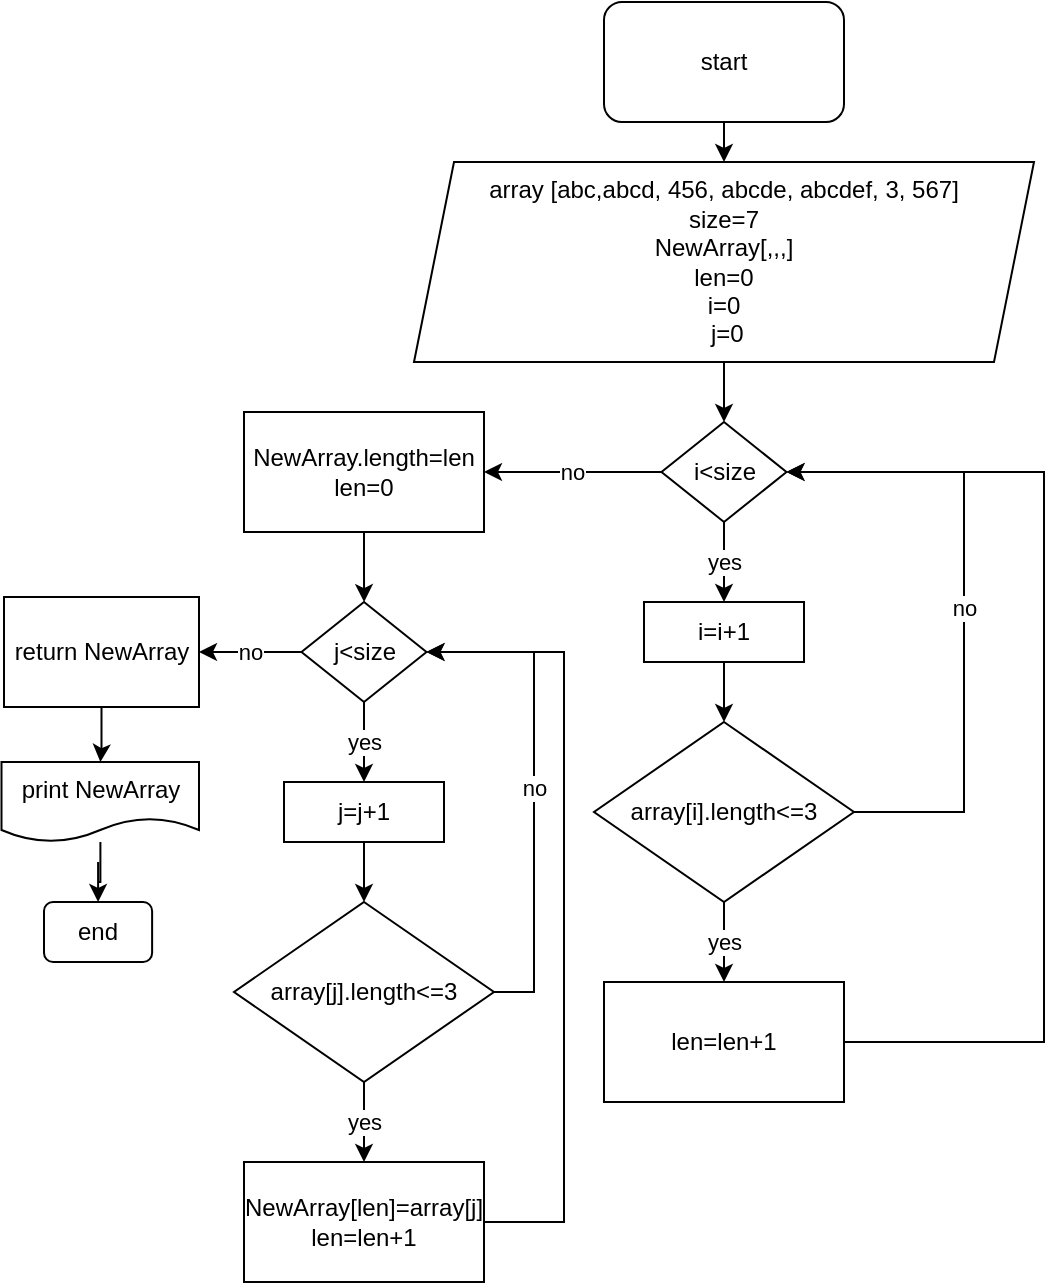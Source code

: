 <mxfile version="20.8.23" type="device"><diagram name="Страница 1" id="wkfd28L3E8pdlzzGC_Kn"><mxGraphModel dx="880" dy="470" grid="1" gridSize="10" guides="1" tooltips="1" connect="1" arrows="1" fold="1" page="1" pageScale="1" pageWidth="827" pageHeight="1169" math="0" shadow="0"><root><mxCell id="0"/><mxCell id="1" parent="0"/><mxCell id="ZCsHsJC9I3wt0pn4Eimq-1" value="start" style="rounded=1;whiteSpace=wrap;html=1;" vertex="1" parent="1"><mxGeometry x="340" y="10" width="120" height="60" as="geometry"/></mxCell><mxCell id="ZCsHsJC9I3wt0pn4Eimq-2" value="" style="endArrow=classic;html=1;rounded=0;exitX=0.5;exitY=1;exitDx=0;exitDy=0;" edge="1" parent="1" source="ZCsHsJC9I3wt0pn4Eimq-1" target="ZCsHsJC9I3wt0pn4Eimq-3"><mxGeometry width="50" height="50" relative="1" as="geometry"><mxPoint x="390" y="440" as="sourcePoint"/><mxPoint x="400" y="140" as="targetPoint"/></mxGeometry></mxCell><mxCell id="ZCsHsJC9I3wt0pn4Eimq-3" value="&lt;div&gt;array [abc,abcd, 456, abcde, abcdef, 3, 567]&lt;/div&gt;&lt;div&gt;size=7&lt;/div&gt;&lt;div&gt;NewArray[,,,]&lt;/div&gt;&lt;div&gt;len=0&lt;/div&gt;&lt;div&gt;i=0&lt;/div&gt;&lt;div&gt;&amp;nbsp;j=0&lt;br&gt;&lt;/div&gt;" style="shape=parallelogram;perimeter=parallelogramPerimeter;whiteSpace=wrap;html=1;fixedSize=1;" vertex="1" parent="1"><mxGeometry x="245" y="90" width="310" height="100" as="geometry"/></mxCell><mxCell id="ZCsHsJC9I3wt0pn4Eimq-4" value="" style="endArrow=classic;html=1;rounded=0;exitX=0.5;exitY=1;exitDx=0;exitDy=0;" edge="1" parent="1" source="ZCsHsJC9I3wt0pn4Eimq-3"><mxGeometry width="50" height="50" relative="1" as="geometry"><mxPoint x="450" y="270" as="sourcePoint"/><mxPoint x="400" y="220" as="targetPoint"/></mxGeometry></mxCell><mxCell id="ZCsHsJC9I3wt0pn4Eimq-6" value="i&amp;lt;size" style="rhombus;whiteSpace=wrap;html=1;" vertex="1" parent="1"><mxGeometry x="368.75" y="220" width="62.5" height="50" as="geometry"/></mxCell><mxCell id="ZCsHsJC9I3wt0pn4Eimq-7" value="yes" style="endArrow=classic;html=1;rounded=0;exitX=0.5;exitY=1;exitDx=0;exitDy=0;" edge="1" parent="1" source="ZCsHsJC9I3wt0pn4Eimq-6"><mxGeometry width="50" height="50" relative="1" as="geometry"><mxPoint x="450" y="270" as="sourcePoint"/><mxPoint x="400" y="310" as="targetPoint"/></mxGeometry></mxCell><mxCell id="ZCsHsJC9I3wt0pn4Eimq-11" value="" style="edgeStyle=orthogonalEdgeStyle;rounded=0;orthogonalLoop=1;jettySize=auto;html=1;" edge="1" parent="1" source="ZCsHsJC9I3wt0pn4Eimq-8" target="ZCsHsJC9I3wt0pn4Eimq-10"><mxGeometry relative="1" as="geometry"/></mxCell><mxCell id="ZCsHsJC9I3wt0pn4Eimq-8" value="i=i+1" style="rounded=0;whiteSpace=wrap;html=1;" vertex="1" parent="1"><mxGeometry x="360" y="310" width="80" height="30" as="geometry"/></mxCell><mxCell id="ZCsHsJC9I3wt0pn4Eimq-13" value="yes" style="edgeStyle=orthogonalEdgeStyle;rounded=0;orthogonalLoop=1;jettySize=auto;html=1;" edge="1" parent="1" source="ZCsHsJC9I3wt0pn4Eimq-10" target="ZCsHsJC9I3wt0pn4Eimq-12"><mxGeometry relative="1" as="geometry"/></mxCell><mxCell id="ZCsHsJC9I3wt0pn4Eimq-10" value="array[i].length&amp;lt;=3" style="rhombus;whiteSpace=wrap;html=1;rounded=0;" vertex="1" parent="1"><mxGeometry x="335" y="370" width="130" height="90" as="geometry"/></mxCell><mxCell id="ZCsHsJC9I3wt0pn4Eimq-12" value="len=len+1" style="whiteSpace=wrap;html=1;rounded=0;" vertex="1" parent="1"><mxGeometry x="340" y="500" width="120" height="60" as="geometry"/></mxCell><mxCell id="ZCsHsJC9I3wt0pn4Eimq-15" value="no" style="endArrow=classic;html=1;rounded=0;exitX=0;exitY=0.5;exitDx=0;exitDy=0;" edge="1" parent="1" source="ZCsHsJC9I3wt0pn4Eimq-6"><mxGeometry width="50" height="50" relative="1" as="geometry"><mxPoint x="350" y="360" as="sourcePoint"/><mxPoint x="280" y="245" as="targetPoint"/></mxGeometry></mxCell><mxCell id="ZCsHsJC9I3wt0pn4Eimq-24" value="" style="edgeStyle=orthogonalEdgeStyle;rounded=0;orthogonalLoop=1;jettySize=auto;html=1;" edge="1" parent="1" source="ZCsHsJC9I3wt0pn4Eimq-16" target="ZCsHsJC9I3wt0pn4Eimq-17"><mxGeometry relative="1" as="geometry"/></mxCell><mxCell id="ZCsHsJC9I3wt0pn4Eimq-16" value="&lt;div&gt;NewArray.length=len&lt;/div&gt;&lt;div&gt;len=0&lt;br&gt;&lt;/div&gt;" style="rounded=0;whiteSpace=wrap;html=1;" vertex="1" parent="1"><mxGeometry x="160" y="215" width="120" height="60" as="geometry"/></mxCell><mxCell id="ZCsHsJC9I3wt0pn4Eimq-28" value="no" style="edgeStyle=orthogonalEdgeStyle;rounded=0;orthogonalLoop=1;jettySize=auto;html=1;" edge="1" parent="1" source="ZCsHsJC9I3wt0pn4Eimq-17" target="ZCsHsJC9I3wt0pn4Eimq-27"><mxGeometry relative="1" as="geometry"><Array as="points"><mxPoint x="160" y="335"/><mxPoint x="160" y="335"/></Array></mxGeometry></mxCell><mxCell id="ZCsHsJC9I3wt0pn4Eimq-17" value="j&amp;lt;size" style="rhombus;whiteSpace=wrap;html=1;" vertex="1" parent="1"><mxGeometry x="188.75" y="310" width="62.5" height="50" as="geometry"/></mxCell><mxCell id="ZCsHsJC9I3wt0pn4Eimq-18" value="yes" style="endArrow=classic;html=1;rounded=0;exitX=0.5;exitY=1;exitDx=0;exitDy=0;" edge="1" parent="1" source="ZCsHsJC9I3wt0pn4Eimq-17"><mxGeometry width="50" height="50" relative="1" as="geometry"><mxPoint x="270" y="360" as="sourcePoint"/><mxPoint x="220" y="400" as="targetPoint"/></mxGeometry></mxCell><mxCell id="ZCsHsJC9I3wt0pn4Eimq-19" value="" style="edgeStyle=orthogonalEdgeStyle;rounded=0;orthogonalLoop=1;jettySize=auto;html=1;" edge="1" parent="1" source="ZCsHsJC9I3wt0pn4Eimq-20" target="ZCsHsJC9I3wt0pn4Eimq-22"><mxGeometry relative="1" as="geometry"/></mxCell><mxCell id="ZCsHsJC9I3wt0pn4Eimq-20" value="j=j+1" style="rounded=0;whiteSpace=wrap;html=1;" vertex="1" parent="1"><mxGeometry x="180" y="400" width="80" height="30" as="geometry"/></mxCell><mxCell id="ZCsHsJC9I3wt0pn4Eimq-21" value="yes" style="edgeStyle=orthogonalEdgeStyle;rounded=0;orthogonalLoop=1;jettySize=auto;html=1;" edge="1" parent="1" source="ZCsHsJC9I3wt0pn4Eimq-22" target="ZCsHsJC9I3wt0pn4Eimq-23"><mxGeometry relative="1" as="geometry"/></mxCell><mxCell id="ZCsHsJC9I3wt0pn4Eimq-34" value="no" style="edgeStyle=orthogonalEdgeStyle;rounded=0;orthogonalLoop=1;jettySize=auto;html=1;entryX=1;entryY=0.5;entryDx=0;entryDy=0;" edge="1" parent="1" source="ZCsHsJC9I3wt0pn4Eimq-22" target="ZCsHsJC9I3wt0pn4Eimq-17"><mxGeometry relative="1" as="geometry"><Array as="points"><mxPoint x="305" y="505"/><mxPoint x="305" y="335"/></Array></mxGeometry></mxCell><mxCell id="ZCsHsJC9I3wt0pn4Eimq-22" value="array[j].length&amp;lt;=3" style="rhombus;whiteSpace=wrap;html=1;rounded=0;" vertex="1" parent="1"><mxGeometry x="155" y="460" width="130" height="90" as="geometry"/></mxCell><mxCell id="ZCsHsJC9I3wt0pn4Eimq-23" value="&lt;div&gt;NewArray[len]=array[j]&lt;br&gt;&lt;/div&gt;&lt;div&gt;len=len+1&lt;/div&gt;" style="whiteSpace=wrap;html=1;rounded=0;" vertex="1" parent="1"><mxGeometry x="160" y="590" width="120" height="60" as="geometry"/></mxCell><mxCell id="ZCsHsJC9I3wt0pn4Eimq-26" value="no" style="endArrow=classic;html=1;rounded=0;exitX=1;exitY=0.5;exitDx=0;exitDy=0;entryX=1;entryY=0.5;entryDx=0;entryDy=0;" edge="1" parent="1" source="ZCsHsJC9I3wt0pn4Eimq-10" target="ZCsHsJC9I3wt0pn4Eimq-6"><mxGeometry width="50" height="50" relative="1" as="geometry"><mxPoint x="465" y="420" as="sourcePoint"/><mxPoint x="515" y="370" as="targetPoint"/><Array as="points"><mxPoint x="520" y="415"/><mxPoint x="520" y="245"/></Array></mxGeometry></mxCell><mxCell id="ZCsHsJC9I3wt0pn4Eimq-30" value="" style="edgeStyle=orthogonalEdgeStyle;rounded=0;orthogonalLoop=1;jettySize=auto;html=1;" edge="1" parent="1" source="ZCsHsJC9I3wt0pn4Eimq-27" target="ZCsHsJC9I3wt0pn4Eimq-29"><mxGeometry relative="1" as="geometry"/></mxCell><mxCell id="ZCsHsJC9I3wt0pn4Eimq-27" value="return NewArray" style="whiteSpace=wrap;html=1;" vertex="1" parent="1"><mxGeometry x="40" y="307.5" width="97.5" height="55" as="geometry"/></mxCell><mxCell id="ZCsHsJC9I3wt0pn4Eimq-32" value="" style="edgeStyle=orthogonalEdgeStyle;rounded=0;orthogonalLoop=1;jettySize=auto;html=1;" edge="1" parent="1" source="ZCsHsJC9I3wt0pn4Eimq-29" target="ZCsHsJC9I3wt0pn4Eimq-31"><mxGeometry relative="1" as="geometry"/></mxCell><mxCell id="ZCsHsJC9I3wt0pn4Eimq-29" value="print NewArray" style="shape=document;whiteSpace=wrap;html=1;boundedLbl=1;" vertex="1" parent="1"><mxGeometry x="38.75" y="390" width="98.75" height="40" as="geometry"/></mxCell><mxCell id="ZCsHsJC9I3wt0pn4Eimq-31" value="end" style="rounded=1;whiteSpace=wrap;html=1;" vertex="1" parent="1"><mxGeometry x="60" y="460" width="54.06" height="30" as="geometry"/></mxCell><mxCell id="ZCsHsJC9I3wt0pn4Eimq-33" value="" style="endArrow=classic;html=1;rounded=0;exitX=1;exitY=0.5;exitDx=0;exitDy=0;entryX=1;entryY=0.5;entryDx=0;entryDy=0;" edge="1" parent="1" source="ZCsHsJC9I3wt0pn4Eimq-12" target="ZCsHsJC9I3wt0pn4Eimq-6"><mxGeometry width="50" height="50" relative="1" as="geometry"><mxPoint x="330" y="450" as="sourcePoint"/><mxPoint x="440" y="250" as="targetPoint"/><Array as="points"><mxPoint x="560" y="530"/><mxPoint x="560" y="245"/></Array></mxGeometry></mxCell><mxCell id="ZCsHsJC9I3wt0pn4Eimq-35" value="" style="endArrow=classic;html=1;rounded=0;exitX=1;exitY=0.5;exitDx=0;exitDy=0;entryX=1;entryY=0.5;entryDx=0;entryDy=0;" edge="1" parent="1" source="ZCsHsJC9I3wt0pn4Eimq-23" target="ZCsHsJC9I3wt0pn4Eimq-17"><mxGeometry width="50" height="50" relative="1" as="geometry"><mxPoint x="220" y="450" as="sourcePoint"/><mxPoint x="270" y="400" as="targetPoint"/><Array as="points"><mxPoint x="320" y="620"/><mxPoint x="320" y="335"/></Array></mxGeometry></mxCell></root></mxGraphModel></diagram></mxfile>